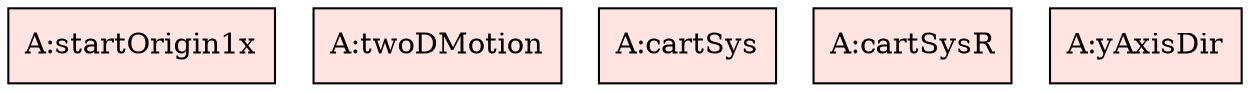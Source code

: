 digraph avsa {


	startOrigin1x	[shape=box, color=black, style=filled, fillcolor=mistyrose, label="A:startOrigin1x"];
	twoDMotion	[shape=box, color=black, style=filled, fillcolor=mistyrose, label="A:twoDMotion"];
	cartSys	[shape=box, color=black, style=filled, fillcolor=mistyrose, label="A:cartSys"];
	cartSysR	[shape=box, color=black, style=filled, fillcolor=mistyrose, label="A:cartSysR"];
	yAxisDir	[shape=box, color=black, style=filled, fillcolor=mistyrose, label="A:yAxisDir"];

	subgraph A {
	rank="same"
	{startOrigin1x, twoDMotion, cartSys, cartSysR, yAxisDir}
	}

}
